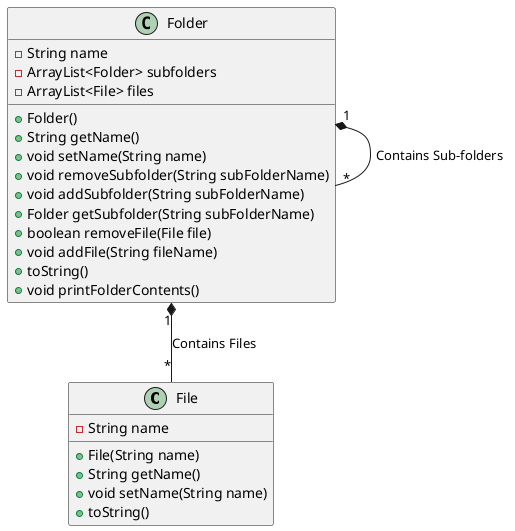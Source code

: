 @startuml

class File {
    - String name
    + File(String name)
    + String getName()
    + void setName(String name)
    + toString()
}

class Folder {
    - String name
    - ArrayList<Folder> subfolders
    - ArrayList<File> files
    + Folder()
    + String getName()
    + void setName(String name)
    + void removeSubfolder(String subFolderName)
    + void addSubfolder(String subFolderName)
    + Folder getSubfolder(String subFolderName)
    + boolean removeFile(File file)
    + void addFile(String fileName)
    + toString()
    + void printFolderContents()
}


Folder "1" *-- "*" Folder : Contains Sub-folders
Folder "1" *-- "*" File : Contains Files

@enduml

